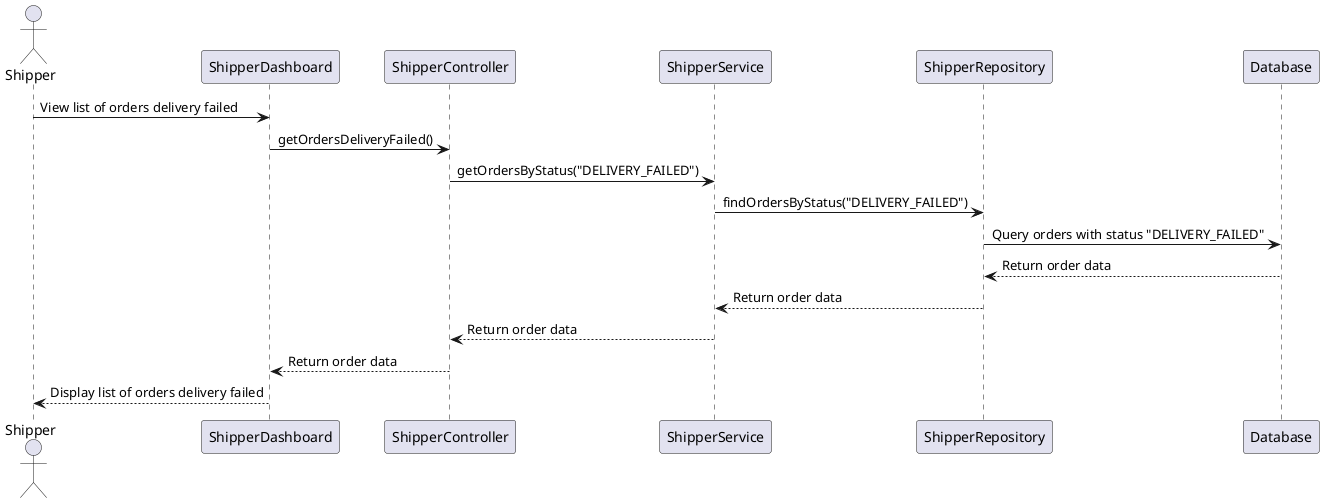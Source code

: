@startuml
actor Shipper

Shipper -> ShipperDashboard: View list of orders delivery failed
ShipperDashboard -> ShipperController: getOrdersDeliveryFailed()
ShipperController -> ShipperService: getOrdersByStatus("DELIVERY_FAILED")
ShipperService -> ShipperRepository: findOrdersByStatus("DELIVERY_FAILED")
ShipperRepository -> Database: Query orders with status "DELIVERY_FAILED"
Database --> ShipperRepository: Return order data
ShipperRepository --> ShipperService: Return order data
ShipperService --> ShipperController: Return order data
ShipperController --> ShipperDashboard: Return order data
ShipperDashboard --> Shipper: Display list of orders delivery failed
@enduml
